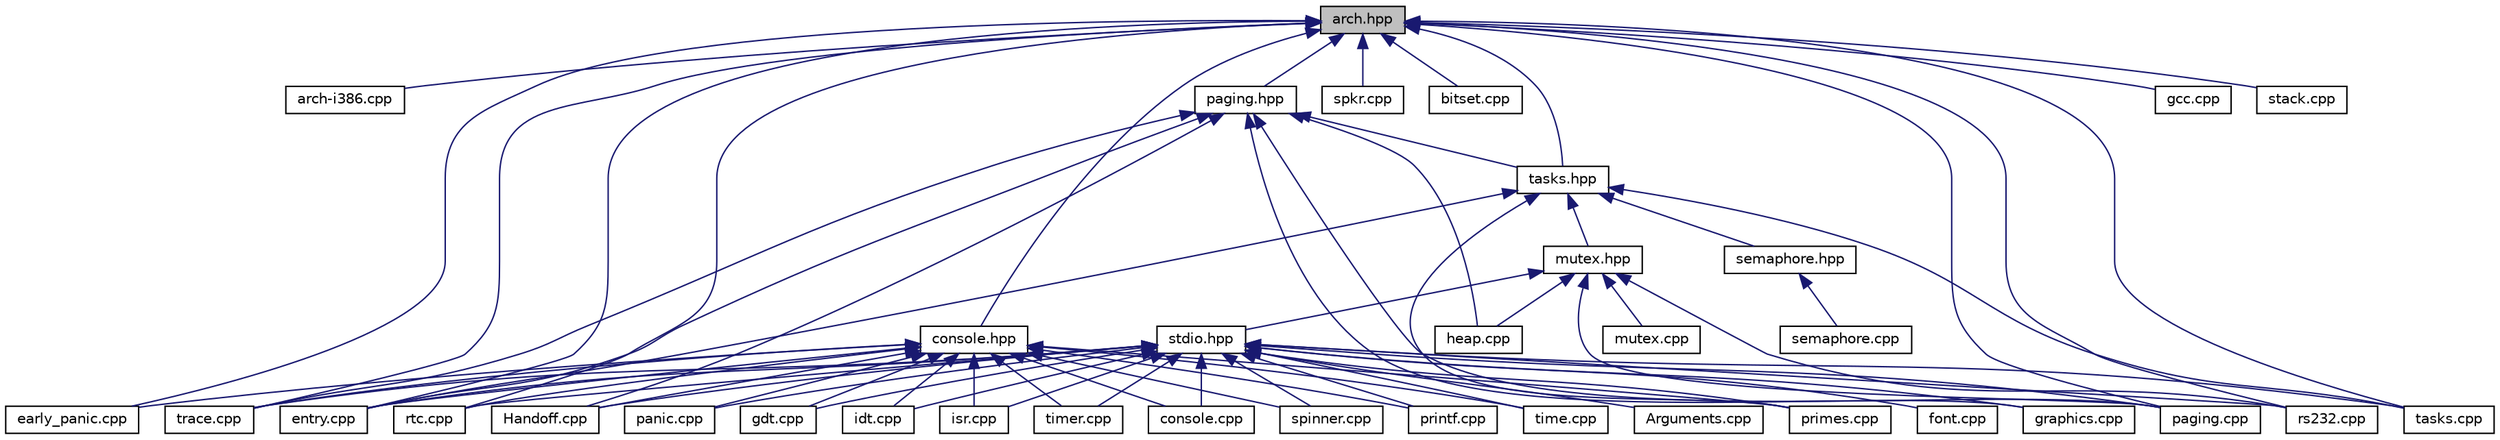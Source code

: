 digraph "arch.hpp"
{
 // LATEX_PDF_SIZE
  edge [fontname="Helvetica",fontsize="10",labelfontname="Helvetica",labelfontsize="10"];
  node [fontname="Helvetica",fontsize="10",shape=record];
  Node1 [label="arch.hpp",height=0.2,width=0.4,color="black", fillcolor="grey75", style="filled", fontcolor="black",tooltip="Computer architecture initialization definitions."];
  Node1 -> Node2 [dir="back",color="midnightblue",fontsize="10",style="solid",fontname="Helvetica"];
  Node2 [label="arch-i386.cpp",height=0.2,width=0.4,color="black", fillcolor="white", style="filled",URL="$d2/d2e/arch-i386_8cpp.html",tooltip="i386 architecture implementation of arch.hpp"];
  Node1 -> Node3 [dir="back",color="midnightblue",fontsize="10",style="solid",fontname="Helvetica"];
  Node3 [label="early_panic.cpp",height=0.2,width=0.4,color="black", fillcolor="white", style="filled",URL="$d4/d52/early__panic_8cpp.html",tooltip=" "];
  Node1 -> Node4 [dir="back",color="midnightblue",fontsize="10",style="solid",fontname="Helvetica"];
  Node4 [label="console.hpp",height=0.2,width=0.4,color="black", fillcolor="white", style="filled",URL="$d5/ddc/console_8hpp.html",tooltip="Framebuffer console."];
  Node4 -> Node5 [dir="back",color="midnightblue",fontsize="10",style="solid",fontname="Helvetica"];
  Node5 [label="primes.cpp",height=0.2,width=0.4,color="black", fillcolor="white", style="filled",URL="$d0/dde/primes_8cpp.html",tooltip="Prime computation tasks."];
  Node4 -> Node6 [dir="back",color="midnightblue",fontsize="10",style="solid",fontname="Helvetica"];
  Node6 [label="spinner.cpp",height=0.2,width=0.4,color="black", fillcolor="white", style="filled",URL="$df/d57/spinner_8cpp.html",tooltip="Kernel spinner task."];
  Node4 -> Node3 [dir="back",color="midnightblue",fontsize="10",style="solid",fontname="Helvetica"];
  Node4 -> Node7 [dir="back",color="midnightblue",fontsize="10",style="solid",fontname="Helvetica"];
  Node7 [label="gdt.cpp",height=0.2,width=0.4,color="black", fillcolor="white", style="filled",URL="$d7/de6/gdt_8cpp.html",tooltip="The Global Descriptor Table (GDT) is specific to the IA32 architecture. It contains entries telling t..."];
  Node4 -> Node8 [dir="back",color="midnightblue",fontsize="10",style="solid",fontname="Helvetica"];
  Node8 [label="idt.cpp",height=0.2,width=0.4,color="black", fillcolor="white", style="filled",URL="$d9/d87/idt_8cpp.html",tooltip=" "];
  Node4 -> Node9 [dir="back",color="midnightblue",fontsize="10",style="solid",fontname="Helvetica"];
  Node9 [label="isr.cpp",height=0.2,width=0.4,color="black", fillcolor="white", style="filled",URL="$d3/d68/isr_8cpp.html",tooltip=" "];
  Node4 -> Node10 [dir="back",color="midnightblue",fontsize="10",style="solid",fontname="Helvetica"];
  Node10 [label="panic.cpp",height=0.2,width=0.4,color="black", fillcolor="white", style="filled",URL="$d6/d1e/panic_8cpp.html",tooltip="A set of panic functions that are called when the kernel encounters an error from which it cannot rec..."];
  Node4 -> Node11 [dir="back",color="midnightblue",fontsize="10",style="solid",fontname="Helvetica"];
  Node11 [label="timer.cpp",height=0.2,width=0.4,color="black", fillcolor="white", style="filled",URL="$dc/de5/timer_8cpp.html",tooltip="Programmable Interrupt Timer driver functions."];
  Node4 -> Node12 [dir="back",color="midnightblue",fontsize="10",style="solid",fontname="Helvetica"];
  Node12 [label="Handoff.cpp",height=0.2,width=0.4,color="black", fillcolor="white", style="filled",URL="$d4/d88/_handoff_8cpp.html",tooltip=" "];
  Node4 -> Node13 [dir="back",color="midnightblue",fontsize="10",style="solid",fontname="Helvetica"];
  Node13 [label="console.cpp",height=0.2,width=0.4,color="black", fillcolor="white", style="filled",URL="$d9/dda/console_8cpp.html",tooltip="Framebuffer console."];
  Node4 -> Node14 [dir="back",color="midnightblue",fontsize="10",style="solid",fontname="Helvetica"];
  Node14 [label="rtc.cpp",height=0.2,width=0.4,color="black", fillcolor="white", style="filled",URL="$dd/d82/rtc_8cpp.html",tooltip=" "];
  Node4 -> Node15 [dir="back",color="midnightblue",fontsize="10",style="solid",fontname="Helvetica"];
  Node15 [label="entry.cpp",height=0.2,width=0.4,color="black", fillcolor="white", style="filled",URL="$d2/dd2/entry_8cpp.html",tooltip="The entry point into the Xyris kernel."];
  Node4 -> Node16 [dir="back",color="midnightblue",fontsize="10",style="solid",fontname="Helvetica"];
  Node16 [label="printf.cpp",height=0.2,width=0.4,color="black", fillcolor="white", style="filled",URL="$d4/d64/printf_8cpp.html",tooltip="A printf implementation released under the public domain."];
  Node4 -> Node17 [dir="back",color="midnightblue",fontsize="10",style="solid",fontname="Helvetica"];
  Node17 [label="time.cpp",height=0.2,width=0.4,color="black", fillcolor="white", style="filled",URL="$de/daf/time_8cpp.html",tooltip=" "];
  Node4 -> Node18 [dir="back",color="midnightblue",fontsize="10",style="solid",fontname="Helvetica"];
  Node18 [label="trace.cpp",height=0.2,width=0.4,color="black", fillcolor="white", style="filled",URL="$d9/d55/trace_8cpp.html",tooltip="Kernel stack tracing."];
  Node1 -> Node14 [dir="back",color="midnightblue",fontsize="10",style="solid",fontname="Helvetica"];
  Node1 -> Node19 [dir="back",color="midnightblue",fontsize="10",style="solid",fontname="Helvetica"];
  Node19 [label="rs232.cpp",height=0.2,width=0.4,color="black", fillcolor="white", style="filled",URL="$d4/dc7/rs232_8cpp.html",tooltip=" "];
  Node1 -> Node20 [dir="back",color="midnightblue",fontsize="10",style="solid",fontname="Helvetica"];
  Node20 [label="spkr.cpp",height=0.2,width=0.4,color="black", fillcolor="white", style="filled",URL="$da/da5/spkr_8cpp.html",tooltip=" "];
  Node1 -> Node15 [dir="back",color="midnightblue",fontsize="10",style="solid",fontname="Helvetica"];
  Node1 -> Node21 [dir="back",color="midnightblue",fontsize="10",style="solid",fontname="Helvetica"];
  Node21 [label="bitset.cpp",height=0.2,width=0.4,color="black", fillcolor="white", style="filled",URL="$dc/d7b/bitset_8cpp.html",tooltip=" "];
  Node1 -> Node22 [dir="back",color="midnightblue",fontsize="10",style="solid",fontname="Helvetica"];
  Node22 [label="paging.cpp",height=0.2,width=0.4,color="black", fillcolor="white", style="filled",URL="$d1/d5e/paging_8cpp.html",tooltip=" "];
  Node1 -> Node23 [dir="back",color="midnightblue",fontsize="10",style="solid",fontname="Helvetica"];
  Node23 [label="paging.hpp",height=0.2,width=0.4,color="black", fillcolor="white", style="filled",URL="$d1/d75/paging_8hpp.html",tooltip=" "];
  Node23 -> Node12 [dir="back",color="midnightblue",fontsize="10",style="solid",fontname="Helvetica"];
  Node23 -> Node24 [dir="back",color="midnightblue",fontsize="10",style="solid",fontname="Helvetica"];
  Node24 [label="graphics.cpp",height=0.2,width=0.4,color="black", fillcolor="white", style="filled",URL="$d6/d99/graphics_8cpp.html",tooltip="Graphics management and control."];
  Node23 -> Node15 [dir="back",color="midnightblue",fontsize="10",style="solid",fontname="Helvetica"];
  Node23 -> Node25 [dir="back",color="midnightblue",fontsize="10",style="solid",fontname="Helvetica"];
  Node25 [label="heap.cpp",height=0.2,width=0.4,color="black", fillcolor="white", style="filled",URL="$de/d90/heap_8cpp.html",tooltip="Liballoc heap implementation."];
  Node23 -> Node22 [dir="back",color="midnightblue",fontsize="10",style="solid",fontname="Helvetica"];
  Node23 -> Node26 [dir="back",color="midnightblue",fontsize="10",style="solid",fontname="Helvetica"];
  Node26 [label="tasks.hpp",height=0.2,width=0.4,color="black", fillcolor="white", style="filled",URL="$d2/dbd/tasks_8hpp.html",tooltip=" "];
  Node26 -> Node5 [dir="back",color="midnightblue",fontsize="10",style="solid",fontname="Helvetica"];
  Node26 -> Node15 [dir="back",color="midnightblue",fontsize="10",style="solid",fontname="Helvetica"];
  Node26 -> Node27 [dir="back",color="midnightblue",fontsize="10",style="solid",fontname="Helvetica"];
  Node27 [label="mutex.hpp",height=0.2,width=0.4,color="black", fillcolor="white", style="filled",URL="$d8/da6/mutex_8hpp.html",tooltip=" "];
  Node27 -> Node19 [dir="back",color="midnightblue",fontsize="10",style="solid",fontname="Helvetica"];
  Node27 -> Node28 [dir="back",color="midnightblue",fontsize="10",style="solid",fontname="Helvetica"];
  Node28 [label="mutex.cpp",height=0.2,width=0.4,color="black", fillcolor="white", style="filled",URL="$d0/dbb/mutex_8cpp.html",tooltip=" "];
  Node27 -> Node29 [dir="back",color="midnightblue",fontsize="10",style="solid",fontname="Helvetica"];
  Node29 [label="stdio.hpp",height=0.2,width=0.4,color="black", fillcolor="white", style="filled",URL="$d2/daf/stdio_8hpp.html",tooltip=" "];
  Node29 -> Node5 [dir="back",color="midnightblue",fontsize="10",style="solid",fontname="Helvetica"];
  Node29 -> Node6 [dir="back",color="midnightblue",fontsize="10",style="solid",fontname="Helvetica"];
  Node29 -> Node7 [dir="back",color="midnightblue",fontsize="10",style="solid",fontname="Helvetica"];
  Node29 -> Node8 [dir="back",color="midnightblue",fontsize="10",style="solid",fontname="Helvetica"];
  Node29 -> Node9 [dir="back",color="midnightblue",fontsize="10",style="solid",fontname="Helvetica"];
  Node29 -> Node10 [dir="back",color="midnightblue",fontsize="10",style="solid",fontname="Helvetica"];
  Node29 -> Node11 [dir="back",color="midnightblue",fontsize="10",style="solid",fontname="Helvetica"];
  Node29 -> Node30 [dir="back",color="midnightblue",fontsize="10",style="solid",fontname="Helvetica"];
  Node30 [label="Arguments.cpp",height=0.2,width=0.4,color="black", fillcolor="white", style="filled",URL="$d4/d85/_arguments_8cpp.html",tooltip=" "];
  Node29 -> Node12 [dir="back",color="midnightblue",fontsize="10",style="solid",fontname="Helvetica"];
  Node29 -> Node13 [dir="back",color="midnightblue",fontsize="10",style="solid",fontname="Helvetica"];
  Node29 -> Node31 [dir="back",color="midnightblue",fontsize="10",style="solid",fontname="Helvetica"];
  Node31 [label="font.cpp",height=0.2,width=0.4,color="black", fillcolor="white", style="filled",URL="$dd/d53/font_8cpp.html",tooltip=" "];
  Node29 -> Node24 [dir="back",color="midnightblue",fontsize="10",style="solid",fontname="Helvetica"];
  Node29 -> Node14 [dir="back",color="midnightblue",fontsize="10",style="solid",fontname="Helvetica"];
  Node29 -> Node19 [dir="back",color="midnightblue",fontsize="10",style="solid",fontname="Helvetica"];
  Node29 -> Node15 [dir="back",color="midnightblue",fontsize="10",style="solid",fontname="Helvetica"];
  Node29 -> Node16 [dir="back",color="midnightblue",fontsize="10",style="solid",fontname="Helvetica"];
  Node29 -> Node17 [dir="back",color="midnightblue",fontsize="10",style="solid",fontname="Helvetica"];
  Node29 -> Node22 [dir="back",color="midnightblue",fontsize="10",style="solid",fontname="Helvetica"];
  Node29 -> Node32 [dir="back",color="midnightblue",fontsize="10",style="solid",fontname="Helvetica"];
  Node32 [label="tasks.cpp",height=0.2,width=0.4,color="black", fillcolor="white", style="filled",URL="$d5/d9d/tasks_8cpp.html",tooltip=" "];
  Node29 -> Node18 [dir="back",color="midnightblue",fontsize="10",style="solid",fontname="Helvetica"];
  Node27 -> Node25 [dir="back",color="midnightblue",fontsize="10",style="solid",fontname="Helvetica"];
  Node27 -> Node22 [dir="back",color="midnightblue",fontsize="10",style="solid",fontname="Helvetica"];
  Node26 -> Node33 [dir="back",color="midnightblue",fontsize="10",style="solid",fontname="Helvetica"];
  Node33 [label="semaphore.hpp",height=0.2,width=0.4,color="black", fillcolor="white", style="filled",URL="$d1/d5a/semaphore_8hpp.html",tooltip=" "];
  Node33 -> Node34 [dir="back",color="midnightblue",fontsize="10",style="solid",fontname="Helvetica"];
  Node34 [label="semaphore.cpp",height=0.2,width=0.4,color="black", fillcolor="white", style="filled",URL="$da/d20/semaphore_8cpp.html",tooltip=" "];
  Node26 -> Node32 [dir="back",color="midnightblue",fontsize="10",style="solid",fontname="Helvetica"];
  Node23 -> Node18 [dir="back",color="midnightblue",fontsize="10",style="solid",fontname="Helvetica"];
  Node1 -> Node35 [dir="back",color="midnightblue",fontsize="10",style="solid",fontname="Helvetica"];
  Node35 [label="gcc.cpp",height=0.2,width=0.4,color="black", fillcolor="white", style="filled",URL="$d4/db1/gcc_8cpp.html",tooltip=" "];
  Node1 -> Node36 [dir="back",color="midnightblue",fontsize="10",style="solid",fontname="Helvetica"];
  Node36 [label="stack.cpp",height=0.2,width=0.4,color="black", fillcolor="white", style="filled",URL="$d8/d87/stack_8cpp.html",tooltip="Stack management functionality."];
  Node1 -> Node32 [dir="back",color="midnightblue",fontsize="10",style="solid",fontname="Helvetica"];
  Node1 -> Node26 [dir="back",color="midnightblue",fontsize="10",style="solid",fontname="Helvetica"];
  Node1 -> Node18 [dir="back",color="midnightblue",fontsize="10",style="solid",fontname="Helvetica"];
}
